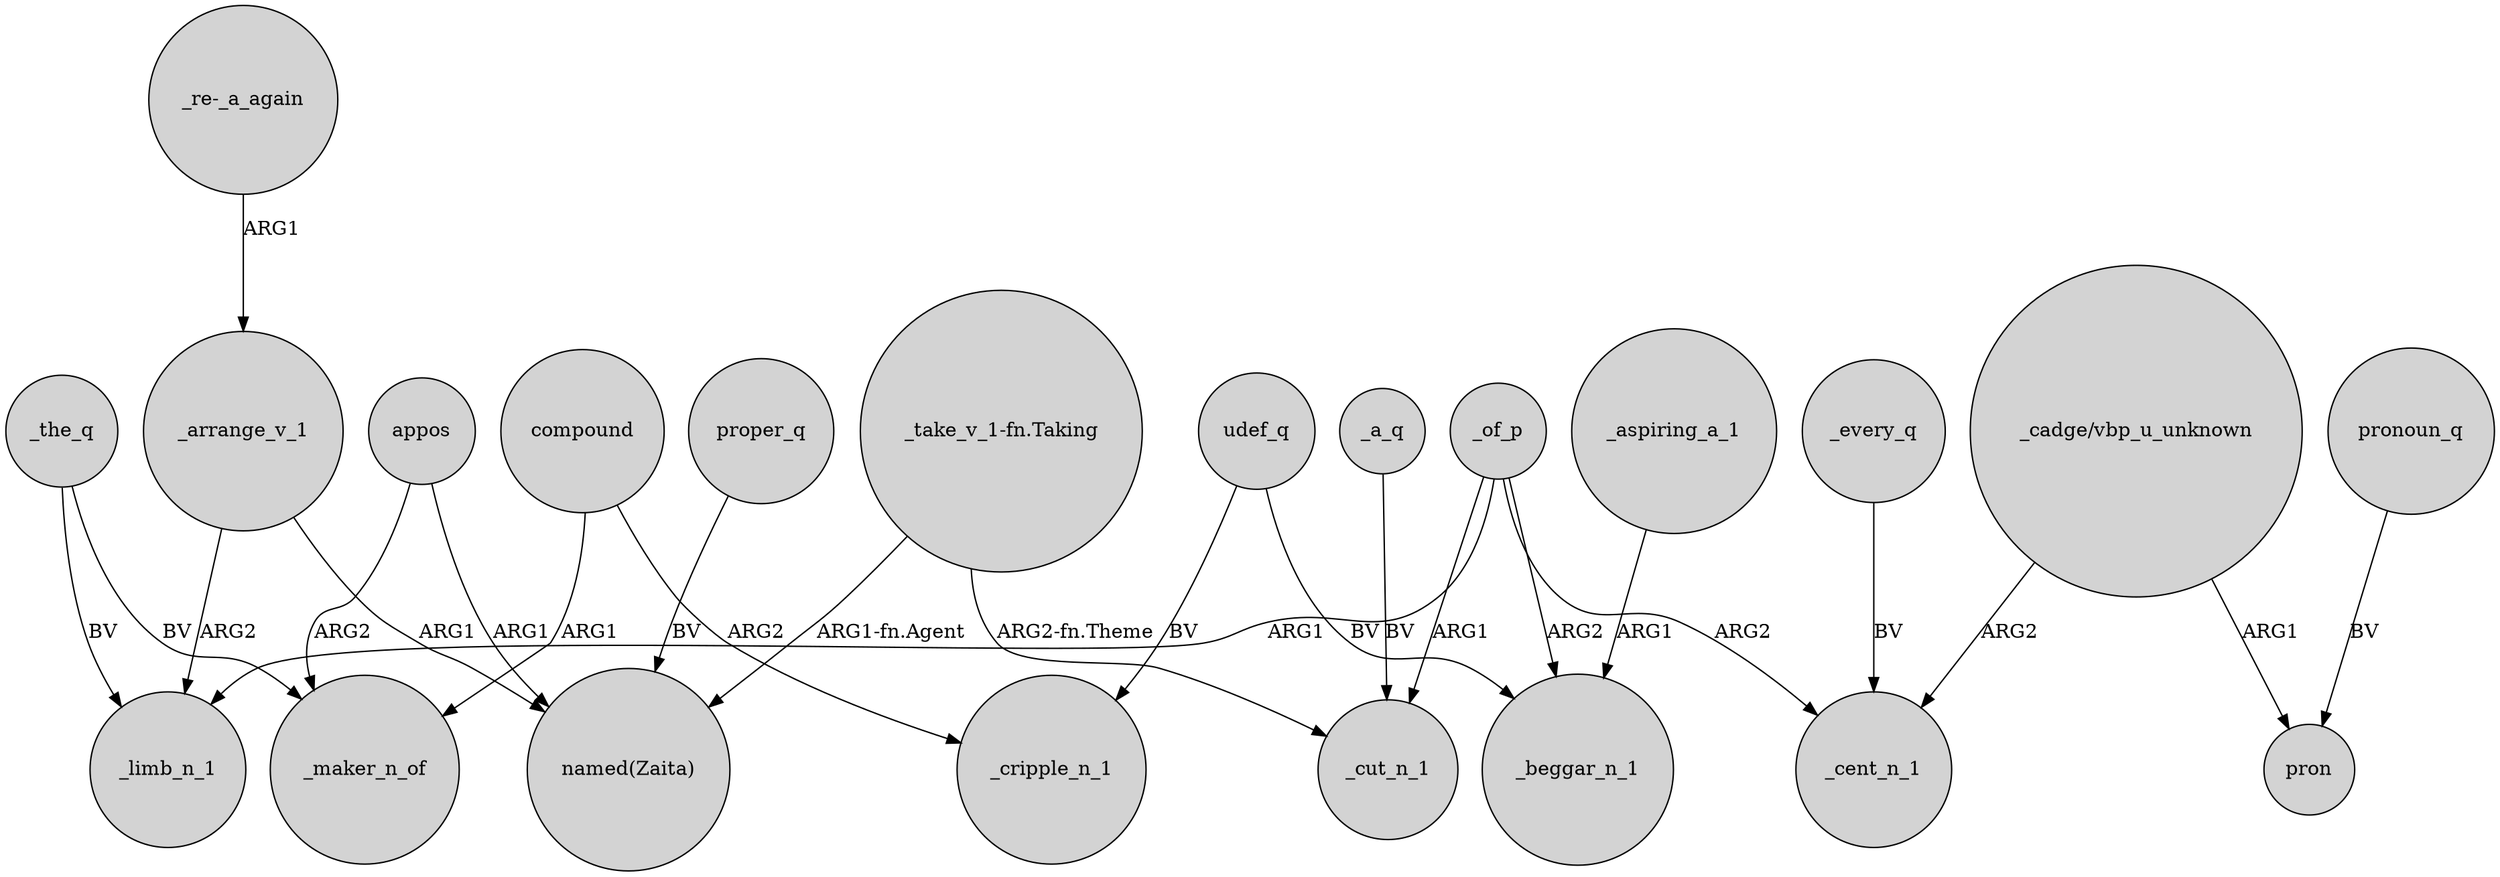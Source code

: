 digraph {
	node [shape=circle style=filled]
	_arrange_v_1 -> _limb_n_1 [label=ARG2]
	_a_q -> _cut_n_1 [label=BV]
	_the_q -> _limb_n_1 [label=BV]
	_aspiring_a_1 -> _beggar_n_1 [label=ARG1]
	udef_q -> _beggar_n_1 [label=BV]
	"_take_v_1-fn.Taking" -> "named(Zaita)" [label="ARG1-fn.Agent"]
	proper_q -> "named(Zaita)" [label=BV]
	appos -> "named(Zaita)" [label=ARG1]
	compound -> _maker_n_of [label=ARG1]
	_the_q -> _maker_n_of [label=BV]
	"_cadge/vbp_u_unknown" -> pron [label=ARG1]
	appos -> _maker_n_of [label=ARG2]
	_of_p -> _beggar_n_1 [label=ARG2]
	pronoun_q -> pron [label=BV]
	_arrange_v_1 -> "named(Zaita)" [label=ARG1]
	udef_q -> _cripple_n_1 [label=BV]
	"_take_v_1-fn.Taking" -> _cut_n_1 [label="ARG2-fn.Theme"]
	_of_p -> _cent_n_1 [label=ARG2]
	_of_p -> _limb_n_1 [label=ARG1]
	compound -> _cripple_n_1 [label=ARG2]
	_of_p -> _cut_n_1 [label=ARG1]
	"_re-_a_again" -> _arrange_v_1 [label=ARG1]
	"_cadge/vbp_u_unknown" -> _cent_n_1 [label=ARG2]
	_every_q -> _cent_n_1 [label=BV]
}
